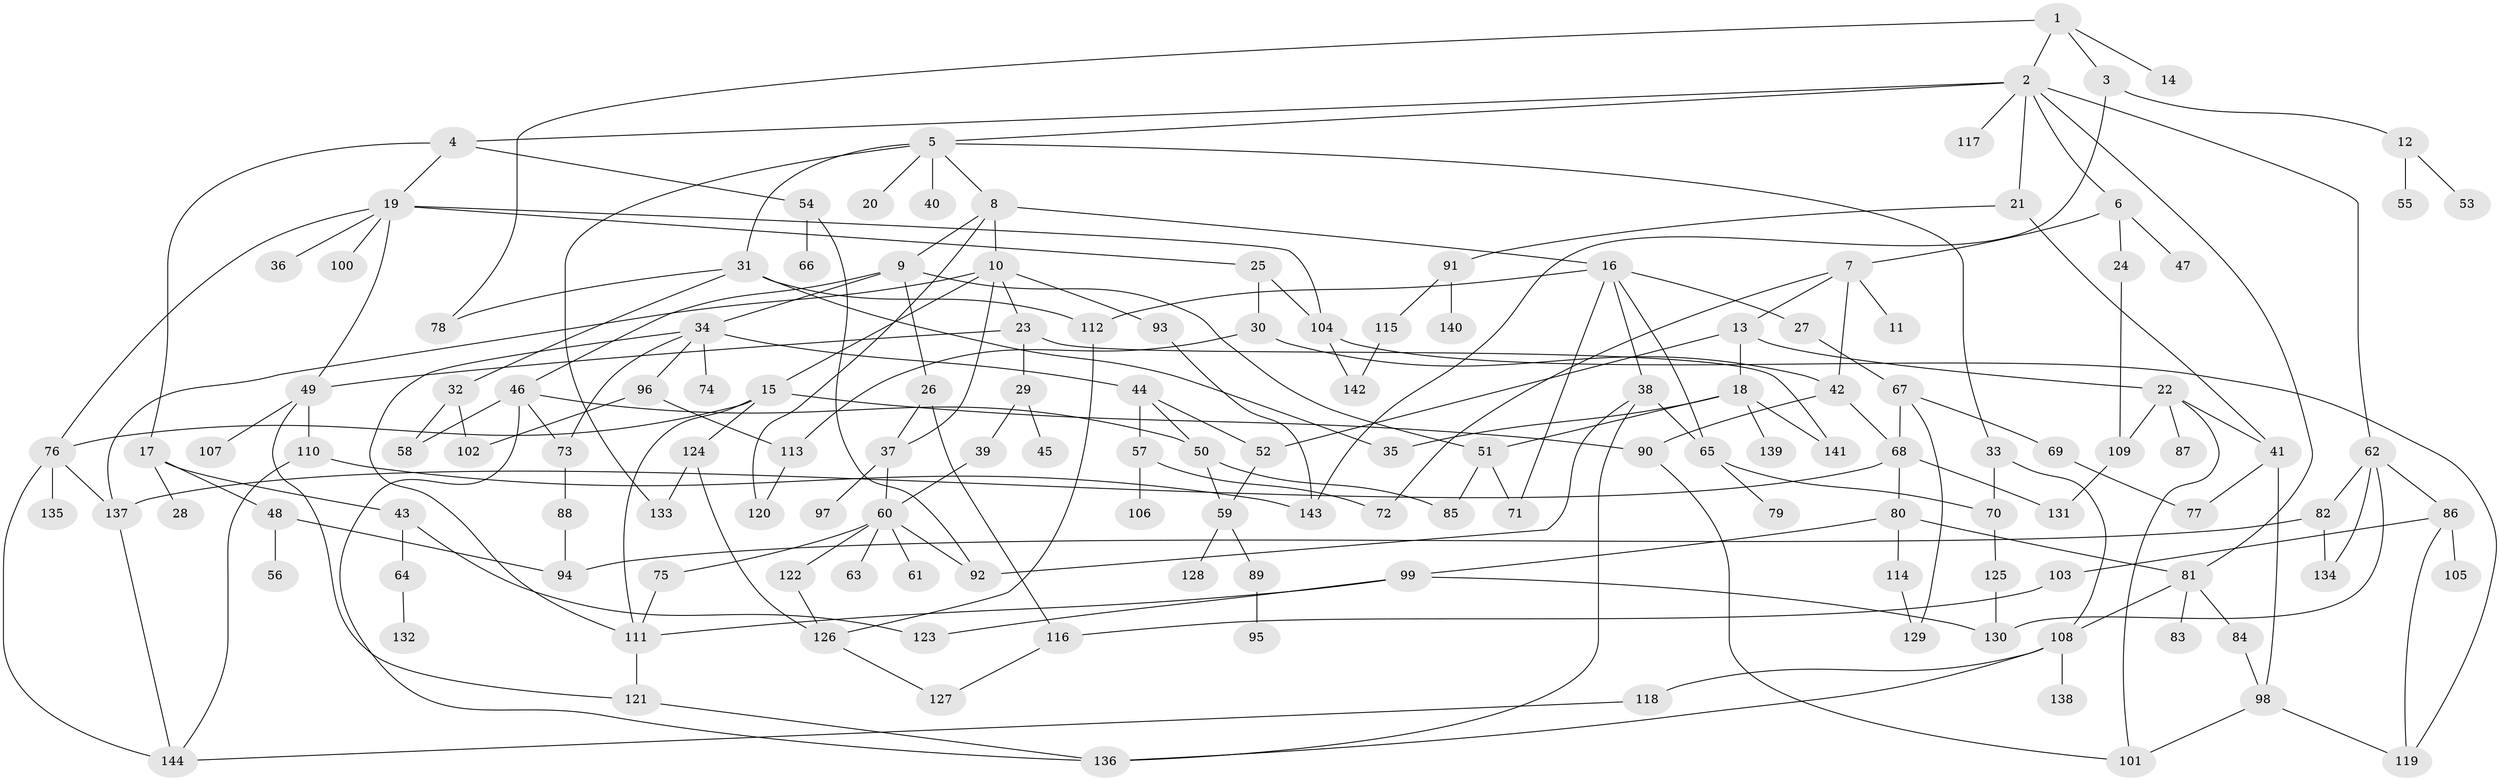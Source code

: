 // Generated by graph-tools (version 1.1) at 2025/13/03/09/25 04:13:24]
// undirected, 144 vertices, 209 edges
graph export_dot {
graph [start="1"]
  node [color=gray90,style=filled];
  1;
  2;
  3;
  4;
  5;
  6;
  7;
  8;
  9;
  10;
  11;
  12;
  13;
  14;
  15;
  16;
  17;
  18;
  19;
  20;
  21;
  22;
  23;
  24;
  25;
  26;
  27;
  28;
  29;
  30;
  31;
  32;
  33;
  34;
  35;
  36;
  37;
  38;
  39;
  40;
  41;
  42;
  43;
  44;
  45;
  46;
  47;
  48;
  49;
  50;
  51;
  52;
  53;
  54;
  55;
  56;
  57;
  58;
  59;
  60;
  61;
  62;
  63;
  64;
  65;
  66;
  67;
  68;
  69;
  70;
  71;
  72;
  73;
  74;
  75;
  76;
  77;
  78;
  79;
  80;
  81;
  82;
  83;
  84;
  85;
  86;
  87;
  88;
  89;
  90;
  91;
  92;
  93;
  94;
  95;
  96;
  97;
  98;
  99;
  100;
  101;
  102;
  103;
  104;
  105;
  106;
  107;
  108;
  109;
  110;
  111;
  112;
  113;
  114;
  115;
  116;
  117;
  118;
  119;
  120;
  121;
  122;
  123;
  124;
  125;
  126;
  127;
  128;
  129;
  130;
  131;
  132;
  133;
  134;
  135;
  136;
  137;
  138;
  139;
  140;
  141;
  142;
  143;
  144;
  1 -- 2;
  1 -- 3;
  1 -- 14;
  1 -- 78;
  2 -- 4;
  2 -- 5;
  2 -- 6;
  2 -- 21;
  2 -- 62;
  2 -- 81;
  2 -- 117;
  3 -- 12;
  3 -- 143;
  4 -- 17;
  4 -- 19;
  4 -- 54;
  5 -- 8;
  5 -- 20;
  5 -- 31;
  5 -- 33;
  5 -- 40;
  5 -- 133;
  6 -- 7;
  6 -- 24;
  6 -- 47;
  7 -- 11;
  7 -- 13;
  7 -- 42;
  7 -- 72;
  8 -- 9;
  8 -- 10;
  8 -- 16;
  8 -- 120;
  9 -- 26;
  9 -- 34;
  9 -- 46;
  9 -- 51;
  10 -- 15;
  10 -- 23;
  10 -- 93;
  10 -- 37;
  10 -- 137;
  12 -- 53;
  12 -- 55;
  13 -- 18;
  13 -- 22;
  13 -- 52;
  15 -- 90;
  15 -- 124;
  15 -- 111;
  15 -- 76;
  16 -- 27;
  16 -- 38;
  16 -- 65;
  16 -- 71;
  16 -- 112;
  17 -- 28;
  17 -- 43;
  17 -- 48;
  18 -- 139;
  18 -- 35;
  18 -- 51;
  18 -- 141;
  19 -- 25;
  19 -- 36;
  19 -- 76;
  19 -- 100;
  19 -- 104;
  19 -- 49;
  21 -- 41;
  21 -- 91;
  22 -- 87;
  22 -- 109;
  22 -- 101;
  22 -- 41;
  23 -- 29;
  23 -- 49;
  23 -- 141;
  24 -- 109;
  25 -- 30;
  25 -- 104;
  26 -- 37;
  26 -- 116;
  27 -- 67;
  29 -- 39;
  29 -- 45;
  30 -- 42;
  30 -- 113;
  31 -- 32;
  31 -- 35;
  31 -- 78;
  31 -- 112;
  32 -- 58;
  32 -- 102;
  33 -- 70;
  33 -- 108;
  34 -- 44;
  34 -- 74;
  34 -- 96;
  34 -- 111;
  34 -- 73;
  37 -- 97;
  37 -- 60;
  38 -- 136;
  38 -- 92;
  38 -- 65;
  39 -- 60;
  41 -- 98;
  41 -- 77;
  42 -- 68;
  42 -- 90;
  43 -- 64;
  43 -- 123;
  44 -- 57;
  44 -- 52;
  44 -- 50;
  46 -- 50;
  46 -- 58;
  46 -- 73;
  46 -- 136;
  48 -- 56;
  48 -- 94;
  49 -- 107;
  49 -- 110;
  49 -- 121;
  50 -- 59;
  50 -- 85;
  51 -- 85;
  51 -- 71;
  52 -- 59;
  54 -- 66;
  54 -- 92;
  57 -- 72;
  57 -- 106;
  59 -- 89;
  59 -- 128;
  60 -- 61;
  60 -- 63;
  60 -- 75;
  60 -- 92;
  60 -- 122;
  62 -- 82;
  62 -- 86;
  62 -- 130;
  62 -- 134;
  64 -- 132;
  65 -- 79;
  65 -- 70;
  67 -- 68;
  67 -- 69;
  67 -- 129;
  68 -- 80;
  68 -- 137;
  68 -- 131;
  69 -- 77;
  70 -- 125;
  73 -- 88;
  75 -- 111;
  76 -- 135;
  76 -- 137;
  76 -- 144;
  80 -- 99;
  80 -- 114;
  80 -- 81;
  81 -- 83;
  81 -- 84;
  81 -- 108;
  82 -- 134;
  82 -- 94;
  84 -- 98;
  86 -- 103;
  86 -- 105;
  86 -- 119;
  88 -- 94;
  89 -- 95;
  90 -- 101;
  91 -- 115;
  91 -- 140;
  93 -- 143;
  96 -- 102;
  96 -- 113;
  98 -- 101;
  98 -- 119;
  99 -- 123;
  99 -- 111;
  99 -- 130;
  103 -- 116;
  104 -- 142;
  104 -- 119;
  108 -- 118;
  108 -- 138;
  108 -- 136;
  109 -- 131;
  110 -- 143;
  110 -- 144;
  111 -- 121;
  112 -- 126;
  113 -- 120;
  114 -- 129;
  115 -- 142;
  116 -- 127;
  118 -- 144;
  121 -- 136;
  122 -- 126;
  124 -- 133;
  124 -- 126;
  125 -- 130;
  126 -- 127;
  137 -- 144;
}
